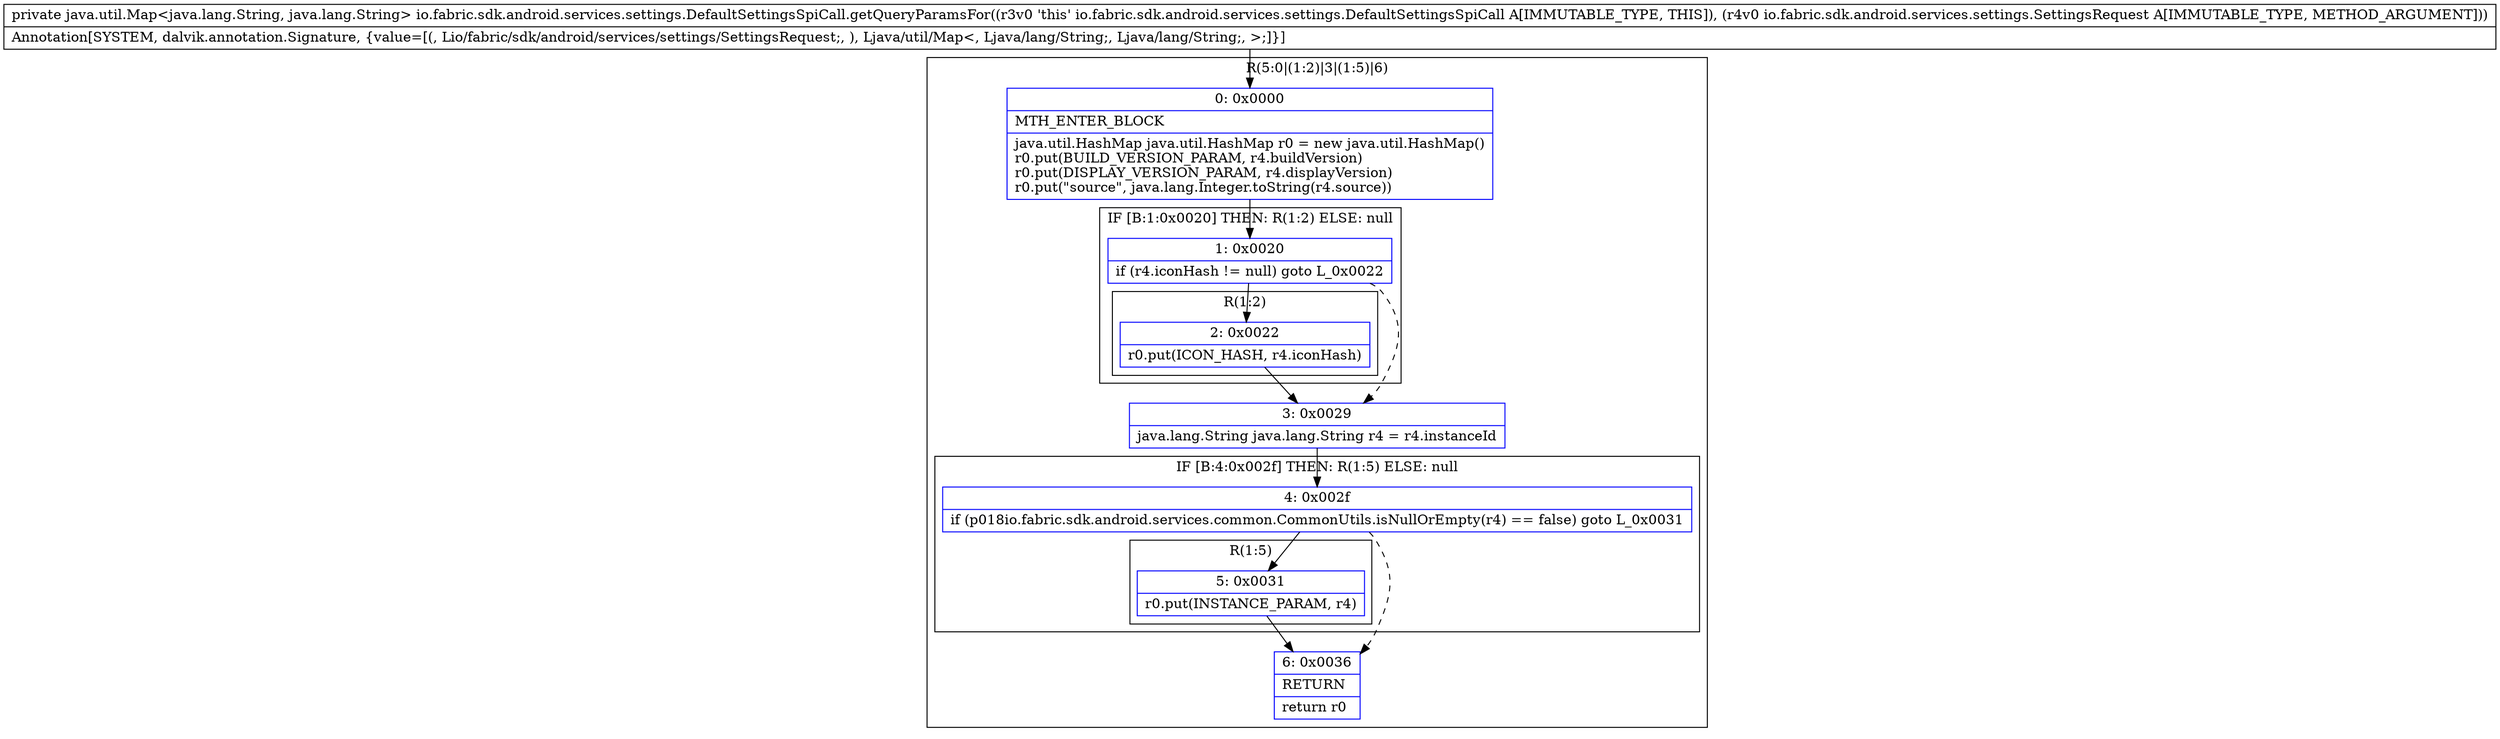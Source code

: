 digraph "CFG forio.fabric.sdk.android.services.settings.DefaultSettingsSpiCall.getQueryParamsFor(Lio\/fabric\/sdk\/android\/services\/settings\/SettingsRequest;)Ljava\/util\/Map;" {
subgraph cluster_Region_220325144 {
label = "R(5:0|(1:2)|3|(1:5)|6)";
node [shape=record,color=blue];
Node_0 [shape=record,label="{0\:\ 0x0000|MTH_ENTER_BLOCK\l|java.util.HashMap java.util.HashMap r0 = new java.util.HashMap()\lr0.put(BUILD_VERSION_PARAM, r4.buildVersion)\lr0.put(DISPLAY_VERSION_PARAM, r4.displayVersion)\lr0.put(\"source\", java.lang.Integer.toString(r4.source))\l}"];
subgraph cluster_IfRegion_1962518417 {
label = "IF [B:1:0x0020] THEN: R(1:2) ELSE: null";
node [shape=record,color=blue];
Node_1 [shape=record,label="{1\:\ 0x0020|if (r4.iconHash != null) goto L_0x0022\l}"];
subgraph cluster_Region_2131237780 {
label = "R(1:2)";
node [shape=record,color=blue];
Node_2 [shape=record,label="{2\:\ 0x0022|r0.put(ICON_HASH, r4.iconHash)\l}"];
}
}
Node_3 [shape=record,label="{3\:\ 0x0029|java.lang.String java.lang.String r4 = r4.instanceId\l}"];
subgraph cluster_IfRegion_1895420353 {
label = "IF [B:4:0x002f] THEN: R(1:5) ELSE: null";
node [shape=record,color=blue];
Node_4 [shape=record,label="{4\:\ 0x002f|if (p018io.fabric.sdk.android.services.common.CommonUtils.isNullOrEmpty(r4) == false) goto L_0x0031\l}"];
subgraph cluster_Region_87977664 {
label = "R(1:5)";
node [shape=record,color=blue];
Node_5 [shape=record,label="{5\:\ 0x0031|r0.put(INSTANCE_PARAM, r4)\l}"];
}
}
Node_6 [shape=record,label="{6\:\ 0x0036|RETURN\l|return r0\l}"];
}
MethodNode[shape=record,label="{private java.util.Map\<java.lang.String, java.lang.String\> io.fabric.sdk.android.services.settings.DefaultSettingsSpiCall.getQueryParamsFor((r3v0 'this' io.fabric.sdk.android.services.settings.DefaultSettingsSpiCall A[IMMUTABLE_TYPE, THIS]), (r4v0 io.fabric.sdk.android.services.settings.SettingsRequest A[IMMUTABLE_TYPE, METHOD_ARGUMENT]))  | Annotation[SYSTEM, dalvik.annotation.Signature, \{value=[(, Lio\/fabric\/sdk\/android\/services\/settings\/SettingsRequest;, ), Ljava\/util\/Map\<, Ljava\/lang\/String;, Ljava\/lang\/String;, \>;]\}]\l}"];
MethodNode -> Node_0;
Node_0 -> Node_1;
Node_1 -> Node_2;
Node_1 -> Node_3[style=dashed];
Node_2 -> Node_3;
Node_3 -> Node_4;
Node_4 -> Node_5;
Node_4 -> Node_6[style=dashed];
Node_5 -> Node_6;
}

